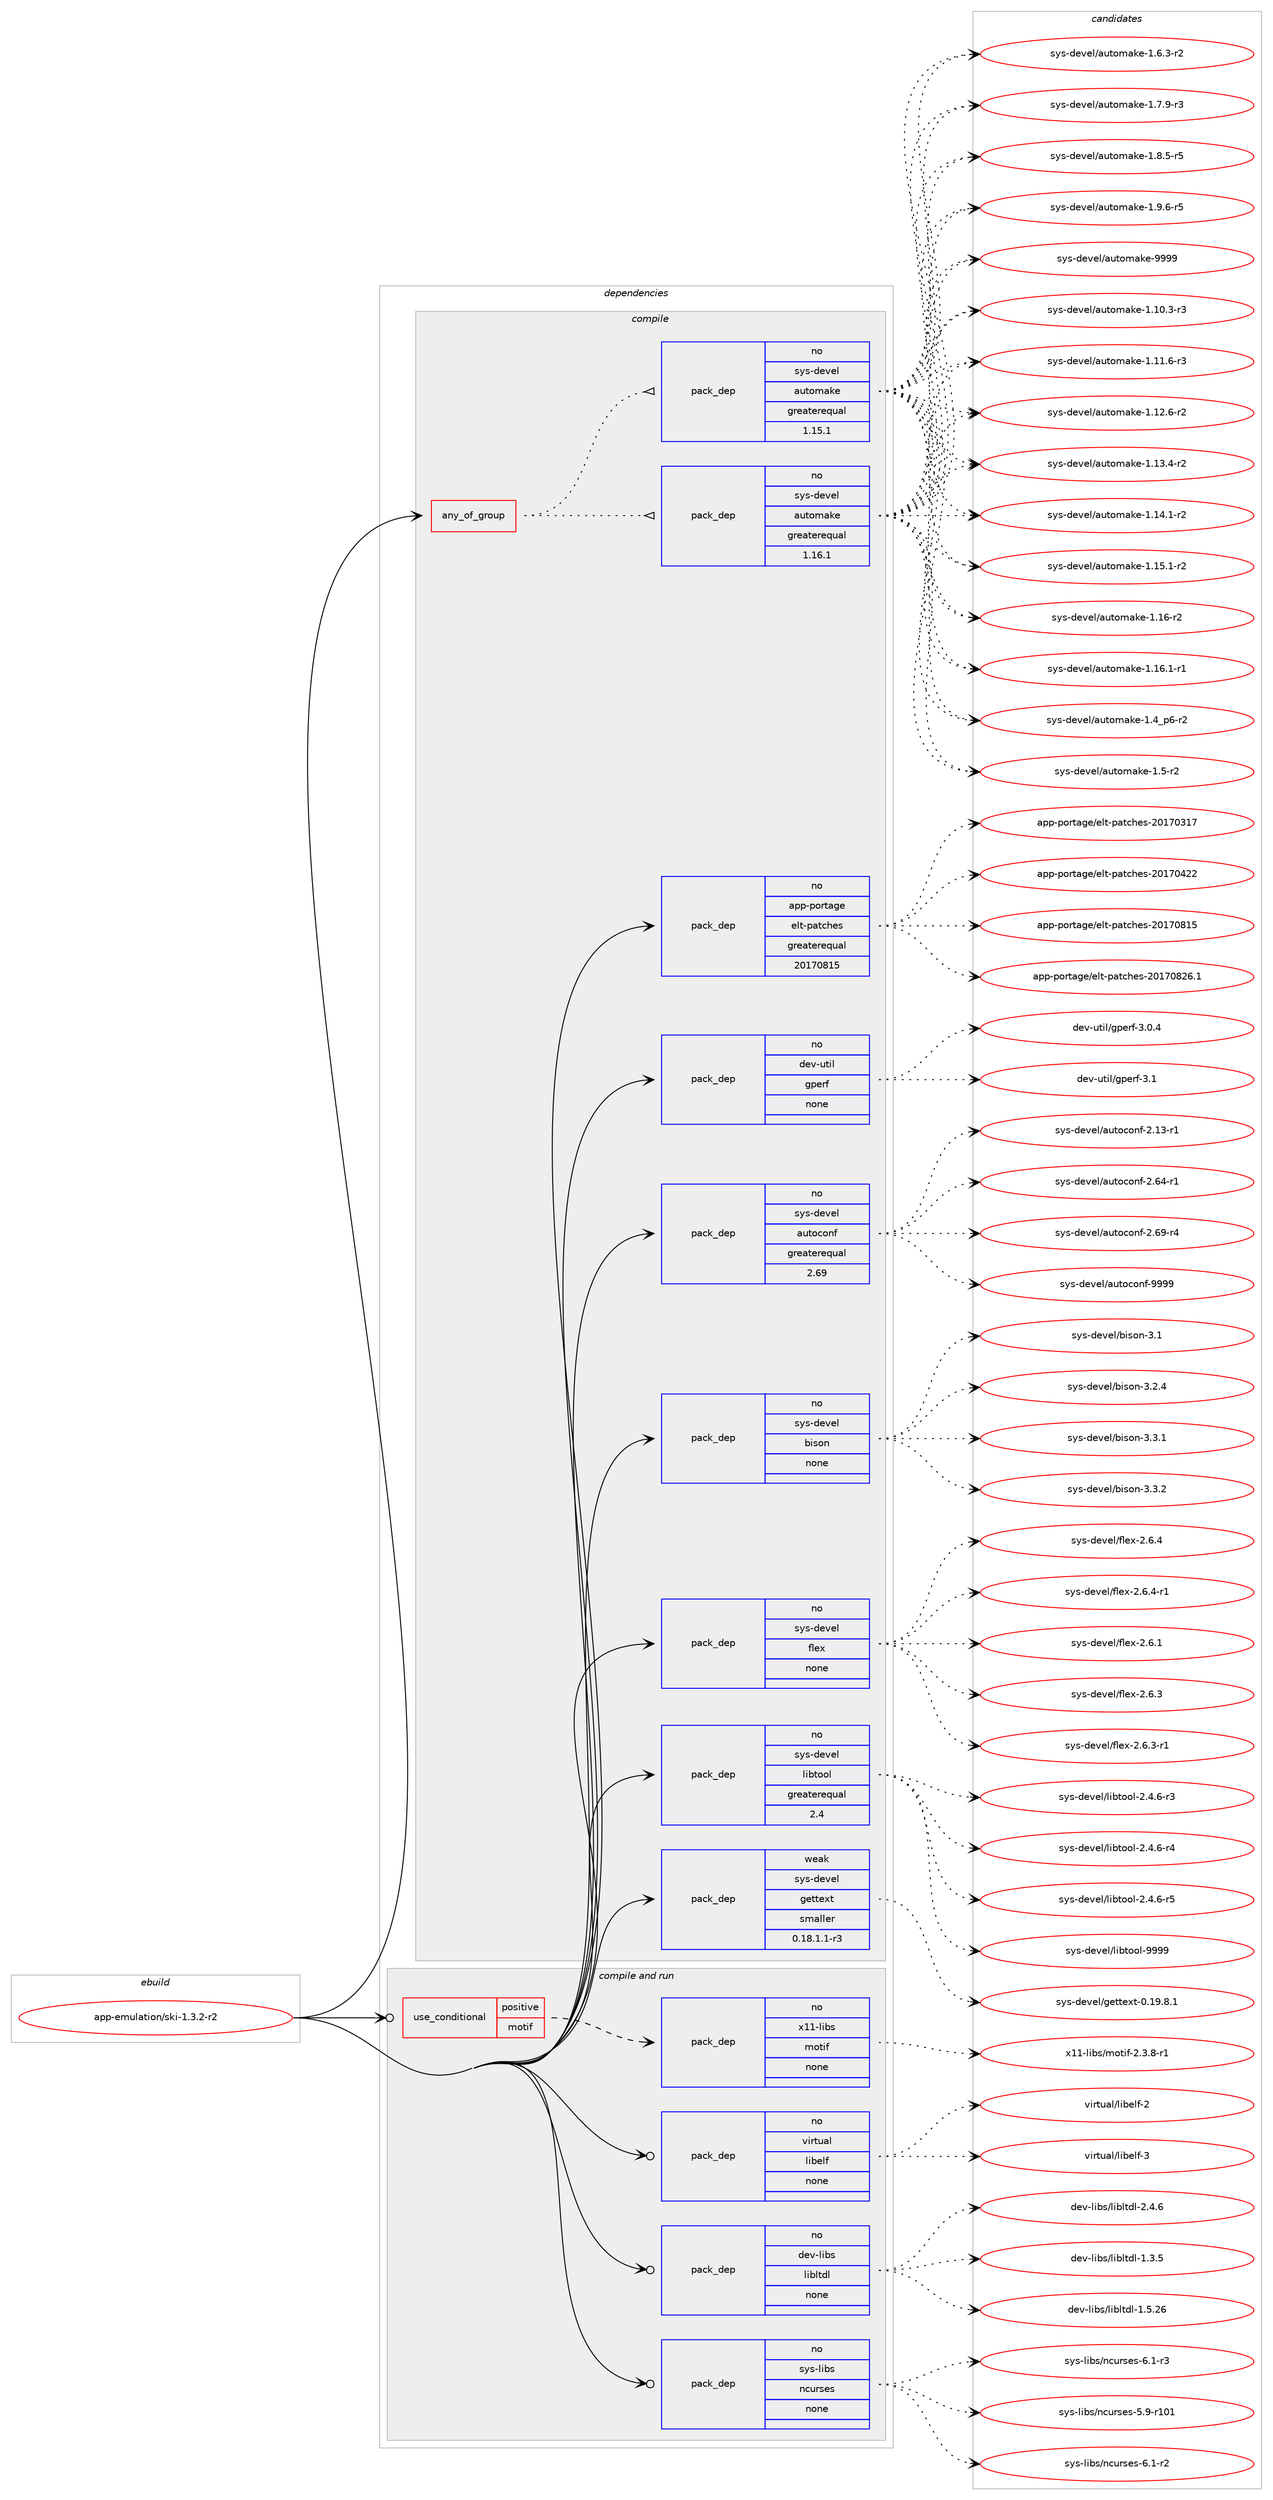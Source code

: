 digraph prolog {

# *************
# Graph options
# *************

newrank=true;
concentrate=true;
compound=true;
graph [rankdir=LR,fontname=Helvetica,fontsize=10,ranksep=1.5];#, ranksep=2.5, nodesep=0.2];
edge  [arrowhead=vee];
node  [fontname=Helvetica,fontsize=10];

# **********
# The ebuild
# **********

subgraph cluster_leftcol {
color=gray;
rank=same;
label=<<i>ebuild</i>>;
id [label="app-emulation/ski-1.3.2-r2", color=red, width=4, href="../app-emulation/ski-1.3.2-r2.svg"];
}

# ****************
# The dependencies
# ****************

subgraph cluster_midcol {
color=gray;
label=<<i>dependencies</i>>;
subgraph cluster_compile {
fillcolor="#eeeeee";
style=filled;
label=<<i>compile</i>>;
subgraph any19494 {
dependency1288438 [label=<<TABLE BORDER="0" CELLBORDER="1" CELLSPACING="0" CELLPADDING="4"><TR><TD CELLPADDING="10">any_of_group</TD></TR></TABLE>>, shape=none, color=red];subgraph pack917731 {
dependency1288439 [label=<<TABLE BORDER="0" CELLBORDER="1" CELLSPACING="0" CELLPADDING="4" WIDTH="220"><TR><TD ROWSPAN="6" CELLPADDING="30">pack_dep</TD></TR><TR><TD WIDTH="110">no</TD></TR><TR><TD>sys-devel</TD></TR><TR><TD>automake</TD></TR><TR><TD>greaterequal</TD></TR><TR><TD>1.16.1</TD></TR></TABLE>>, shape=none, color=blue];
}
dependency1288438:e -> dependency1288439:w [weight=20,style="dotted",arrowhead="oinv"];
subgraph pack917732 {
dependency1288440 [label=<<TABLE BORDER="0" CELLBORDER="1" CELLSPACING="0" CELLPADDING="4" WIDTH="220"><TR><TD ROWSPAN="6" CELLPADDING="30">pack_dep</TD></TR><TR><TD WIDTH="110">no</TD></TR><TR><TD>sys-devel</TD></TR><TR><TD>automake</TD></TR><TR><TD>greaterequal</TD></TR><TR><TD>1.15.1</TD></TR></TABLE>>, shape=none, color=blue];
}
dependency1288438:e -> dependency1288440:w [weight=20,style="dotted",arrowhead="oinv"];
}
id:e -> dependency1288438:w [weight=20,style="solid",arrowhead="vee"];
subgraph pack917733 {
dependency1288441 [label=<<TABLE BORDER="0" CELLBORDER="1" CELLSPACING="0" CELLPADDING="4" WIDTH="220"><TR><TD ROWSPAN="6" CELLPADDING="30">pack_dep</TD></TR><TR><TD WIDTH="110">no</TD></TR><TR><TD>app-portage</TD></TR><TR><TD>elt-patches</TD></TR><TR><TD>greaterequal</TD></TR><TR><TD>20170815</TD></TR></TABLE>>, shape=none, color=blue];
}
id:e -> dependency1288441:w [weight=20,style="solid",arrowhead="vee"];
subgraph pack917734 {
dependency1288442 [label=<<TABLE BORDER="0" CELLBORDER="1" CELLSPACING="0" CELLPADDING="4" WIDTH="220"><TR><TD ROWSPAN="6" CELLPADDING="30">pack_dep</TD></TR><TR><TD WIDTH="110">no</TD></TR><TR><TD>dev-util</TD></TR><TR><TD>gperf</TD></TR><TR><TD>none</TD></TR><TR><TD></TD></TR></TABLE>>, shape=none, color=blue];
}
id:e -> dependency1288442:w [weight=20,style="solid",arrowhead="vee"];
subgraph pack917735 {
dependency1288443 [label=<<TABLE BORDER="0" CELLBORDER="1" CELLSPACING="0" CELLPADDING="4" WIDTH="220"><TR><TD ROWSPAN="6" CELLPADDING="30">pack_dep</TD></TR><TR><TD WIDTH="110">no</TD></TR><TR><TD>sys-devel</TD></TR><TR><TD>autoconf</TD></TR><TR><TD>greaterequal</TD></TR><TR><TD>2.69</TD></TR></TABLE>>, shape=none, color=blue];
}
id:e -> dependency1288443:w [weight=20,style="solid",arrowhead="vee"];
subgraph pack917736 {
dependency1288444 [label=<<TABLE BORDER="0" CELLBORDER="1" CELLSPACING="0" CELLPADDING="4" WIDTH="220"><TR><TD ROWSPAN="6" CELLPADDING="30">pack_dep</TD></TR><TR><TD WIDTH="110">no</TD></TR><TR><TD>sys-devel</TD></TR><TR><TD>bison</TD></TR><TR><TD>none</TD></TR><TR><TD></TD></TR></TABLE>>, shape=none, color=blue];
}
id:e -> dependency1288444:w [weight=20,style="solid",arrowhead="vee"];
subgraph pack917737 {
dependency1288445 [label=<<TABLE BORDER="0" CELLBORDER="1" CELLSPACING="0" CELLPADDING="4" WIDTH="220"><TR><TD ROWSPAN="6" CELLPADDING="30">pack_dep</TD></TR><TR><TD WIDTH="110">no</TD></TR><TR><TD>sys-devel</TD></TR><TR><TD>flex</TD></TR><TR><TD>none</TD></TR><TR><TD></TD></TR></TABLE>>, shape=none, color=blue];
}
id:e -> dependency1288445:w [weight=20,style="solid",arrowhead="vee"];
subgraph pack917738 {
dependency1288446 [label=<<TABLE BORDER="0" CELLBORDER="1" CELLSPACING="0" CELLPADDING="4" WIDTH="220"><TR><TD ROWSPAN="6" CELLPADDING="30">pack_dep</TD></TR><TR><TD WIDTH="110">no</TD></TR><TR><TD>sys-devel</TD></TR><TR><TD>libtool</TD></TR><TR><TD>greaterequal</TD></TR><TR><TD>2.4</TD></TR></TABLE>>, shape=none, color=blue];
}
id:e -> dependency1288446:w [weight=20,style="solid",arrowhead="vee"];
subgraph pack917739 {
dependency1288447 [label=<<TABLE BORDER="0" CELLBORDER="1" CELLSPACING="0" CELLPADDING="4" WIDTH="220"><TR><TD ROWSPAN="6" CELLPADDING="30">pack_dep</TD></TR><TR><TD WIDTH="110">weak</TD></TR><TR><TD>sys-devel</TD></TR><TR><TD>gettext</TD></TR><TR><TD>smaller</TD></TR><TR><TD>0.18.1.1-r3</TD></TR></TABLE>>, shape=none, color=blue];
}
id:e -> dependency1288447:w [weight=20,style="solid",arrowhead="vee"];
}
subgraph cluster_compileandrun {
fillcolor="#eeeeee";
style=filled;
label=<<i>compile and run</i>>;
subgraph cond350685 {
dependency1288448 [label=<<TABLE BORDER="0" CELLBORDER="1" CELLSPACING="0" CELLPADDING="4"><TR><TD ROWSPAN="3" CELLPADDING="10">use_conditional</TD></TR><TR><TD>positive</TD></TR><TR><TD>motif</TD></TR></TABLE>>, shape=none, color=red];
subgraph pack917740 {
dependency1288449 [label=<<TABLE BORDER="0" CELLBORDER="1" CELLSPACING="0" CELLPADDING="4" WIDTH="220"><TR><TD ROWSPAN="6" CELLPADDING="30">pack_dep</TD></TR><TR><TD WIDTH="110">no</TD></TR><TR><TD>x11-libs</TD></TR><TR><TD>motif</TD></TR><TR><TD>none</TD></TR><TR><TD></TD></TR></TABLE>>, shape=none, color=blue];
}
dependency1288448:e -> dependency1288449:w [weight=20,style="dashed",arrowhead="vee"];
}
id:e -> dependency1288448:w [weight=20,style="solid",arrowhead="odotvee"];
subgraph pack917741 {
dependency1288450 [label=<<TABLE BORDER="0" CELLBORDER="1" CELLSPACING="0" CELLPADDING="4" WIDTH="220"><TR><TD ROWSPAN="6" CELLPADDING="30">pack_dep</TD></TR><TR><TD WIDTH="110">no</TD></TR><TR><TD>dev-libs</TD></TR><TR><TD>libltdl</TD></TR><TR><TD>none</TD></TR><TR><TD></TD></TR></TABLE>>, shape=none, color=blue];
}
id:e -> dependency1288450:w [weight=20,style="solid",arrowhead="odotvee"];
subgraph pack917742 {
dependency1288451 [label=<<TABLE BORDER="0" CELLBORDER="1" CELLSPACING="0" CELLPADDING="4" WIDTH="220"><TR><TD ROWSPAN="6" CELLPADDING="30">pack_dep</TD></TR><TR><TD WIDTH="110">no</TD></TR><TR><TD>sys-libs</TD></TR><TR><TD>ncurses</TD></TR><TR><TD>none</TD></TR><TR><TD></TD></TR></TABLE>>, shape=none, color=blue];
}
id:e -> dependency1288451:w [weight=20,style="solid",arrowhead="odotvee"];
subgraph pack917743 {
dependency1288452 [label=<<TABLE BORDER="0" CELLBORDER="1" CELLSPACING="0" CELLPADDING="4" WIDTH="220"><TR><TD ROWSPAN="6" CELLPADDING="30">pack_dep</TD></TR><TR><TD WIDTH="110">no</TD></TR><TR><TD>virtual</TD></TR><TR><TD>libelf</TD></TR><TR><TD>none</TD></TR><TR><TD></TD></TR></TABLE>>, shape=none, color=blue];
}
id:e -> dependency1288452:w [weight=20,style="solid",arrowhead="odotvee"];
}
subgraph cluster_run {
fillcolor="#eeeeee";
style=filled;
label=<<i>run</i>>;
}
}

# **************
# The candidates
# **************

subgraph cluster_choices {
rank=same;
color=gray;
label=<<i>candidates</i>>;

subgraph choice917731 {
color=black;
nodesep=1;
choice11512111545100101118101108479711711611110997107101454946494846514511451 [label="sys-devel/automake-1.10.3-r3", color=red, width=4,href="../sys-devel/automake-1.10.3-r3.svg"];
choice11512111545100101118101108479711711611110997107101454946494946544511451 [label="sys-devel/automake-1.11.6-r3", color=red, width=4,href="../sys-devel/automake-1.11.6-r3.svg"];
choice11512111545100101118101108479711711611110997107101454946495046544511450 [label="sys-devel/automake-1.12.6-r2", color=red, width=4,href="../sys-devel/automake-1.12.6-r2.svg"];
choice11512111545100101118101108479711711611110997107101454946495146524511450 [label="sys-devel/automake-1.13.4-r2", color=red, width=4,href="../sys-devel/automake-1.13.4-r2.svg"];
choice11512111545100101118101108479711711611110997107101454946495246494511450 [label="sys-devel/automake-1.14.1-r2", color=red, width=4,href="../sys-devel/automake-1.14.1-r2.svg"];
choice11512111545100101118101108479711711611110997107101454946495346494511450 [label="sys-devel/automake-1.15.1-r2", color=red, width=4,href="../sys-devel/automake-1.15.1-r2.svg"];
choice1151211154510010111810110847971171161111099710710145494649544511450 [label="sys-devel/automake-1.16-r2", color=red, width=4,href="../sys-devel/automake-1.16-r2.svg"];
choice11512111545100101118101108479711711611110997107101454946495446494511449 [label="sys-devel/automake-1.16.1-r1", color=red, width=4,href="../sys-devel/automake-1.16.1-r1.svg"];
choice115121115451001011181011084797117116111109971071014549465295112544511450 [label="sys-devel/automake-1.4_p6-r2", color=red, width=4,href="../sys-devel/automake-1.4_p6-r2.svg"];
choice11512111545100101118101108479711711611110997107101454946534511450 [label="sys-devel/automake-1.5-r2", color=red, width=4,href="../sys-devel/automake-1.5-r2.svg"];
choice115121115451001011181011084797117116111109971071014549465446514511450 [label="sys-devel/automake-1.6.3-r2", color=red, width=4,href="../sys-devel/automake-1.6.3-r2.svg"];
choice115121115451001011181011084797117116111109971071014549465546574511451 [label="sys-devel/automake-1.7.9-r3", color=red, width=4,href="../sys-devel/automake-1.7.9-r3.svg"];
choice115121115451001011181011084797117116111109971071014549465646534511453 [label="sys-devel/automake-1.8.5-r5", color=red, width=4,href="../sys-devel/automake-1.8.5-r5.svg"];
choice115121115451001011181011084797117116111109971071014549465746544511453 [label="sys-devel/automake-1.9.6-r5", color=red, width=4,href="../sys-devel/automake-1.9.6-r5.svg"];
choice115121115451001011181011084797117116111109971071014557575757 [label="sys-devel/automake-9999", color=red, width=4,href="../sys-devel/automake-9999.svg"];
dependency1288439:e -> choice11512111545100101118101108479711711611110997107101454946494846514511451:w [style=dotted,weight="100"];
dependency1288439:e -> choice11512111545100101118101108479711711611110997107101454946494946544511451:w [style=dotted,weight="100"];
dependency1288439:e -> choice11512111545100101118101108479711711611110997107101454946495046544511450:w [style=dotted,weight="100"];
dependency1288439:e -> choice11512111545100101118101108479711711611110997107101454946495146524511450:w [style=dotted,weight="100"];
dependency1288439:e -> choice11512111545100101118101108479711711611110997107101454946495246494511450:w [style=dotted,weight="100"];
dependency1288439:e -> choice11512111545100101118101108479711711611110997107101454946495346494511450:w [style=dotted,weight="100"];
dependency1288439:e -> choice1151211154510010111810110847971171161111099710710145494649544511450:w [style=dotted,weight="100"];
dependency1288439:e -> choice11512111545100101118101108479711711611110997107101454946495446494511449:w [style=dotted,weight="100"];
dependency1288439:e -> choice115121115451001011181011084797117116111109971071014549465295112544511450:w [style=dotted,weight="100"];
dependency1288439:e -> choice11512111545100101118101108479711711611110997107101454946534511450:w [style=dotted,weight="100"];
dependency1288439:e -> choice115121115451001011181011084797117116111109971071014549465446514511450:w [style=dotted,weight="100"];
dependency1288439:e -> choice115121115451001011181011084797117116111109971071014549465546574511451:w [style=dotted,weight="100"];
dependency1288439:e -> choice115121115451001011181011084797117116111109971071014549465646534511453:w [style=dotted,weight="100"];
dependency1288439:e -> choice115121115451001011181011084797117116111109971071014549465746544511453:w [style=dotted,weight="100"];
dependency1288439:e -> choice115121115451001011181011084797117116111109971071014557575757:w [style=dotted,weight="100"];
}
subgraph choice917732 {
color=black;
nodesep=1;
choice11512111545100101118101108479711711611110997107101454946494846514511451 [label="sys-devel/automake-1.10.3-r3", color=red, width=4,href="../sys-devel/automake-1.10.3-r3.svg"];
choice11512111545100101118101108479711711611110997107101454946494946544511451 [label="sys-devel/automake-1.11.6-r3", color=red, width=4,href="../sys-devel/automake-1.11.6-r3.svg"];
choice11512111545100101118101108479711711611110997107101454946495046544511450 [label="sys-devel/automake-1.12.6-r2", color=red, width=4,href="../sys-devel/automake-1.12.6-r2.svg"];
choice11512111545100101118101108479711711611110997107101454946495146524511450 [label="sys-devel/automake-1.13.4-r2", color=red, width=4,href="../sys-devel/automake-1.13.4-r2.svg"];
choice11512111545100101118101108479711711611110997107101454946495246494511450 [label="sys-devel/automake-1.14.1-r2", color=red, width=4,href="../sys-devel/automake-1.14.1-r2.svg"];
choice11512111545100101118101108479711711611110997107101454946495346494511450 [label="sys-devel/automake-1.15.1-r2", color=red, width=4,href="../sys-devel/automake-1.15.1-r2.svg"];
choice1151211154510010111810110847971171161111099710710145494649544511450 [label="sys-devel/automake-1.16-r2", color=red, width=4,href="../sys-devel/automake-1.16-r2.svg"];
choice11512111545100101118101108479711711611110997107101454946495446494511449 [label="sys-devel/automake-1.16.1-r1", color=red, width=4,href="../sys-devel/automake-1.16.1-r1.svg"];
choice115121115451001011181011084797117116111109971071014549465295112544511450 [label="sys-devel/automake-1.4_p6-r2", color=red, width=4,href="../sys-devel/automake-1.4_p6-r2.svg"];
choice11512111545100101118101108479711711611110997107101454946534511450 [label="sys-devel/automake-1.5-r2", color=red, width=4,href="../sys-devel/automake-1.5-r2.svg"];
choice115121115451001011181011084797117116111109971071014549465446514511450 [label="sys-devel/automake-1.6.3-r2", color=red, width=4,href="../sys-devel/automake-1.6.3-r2.svg"];
choice115121115451001011181011084797117116111109971071014549465546574511451 [label="sys-devel/automake-1.7.9-r3", color=red, width=4,href="../sys-devel/automake-1.7.9-r3.svg"];
choice115121115451001011181011084797117116111109971071014549465646534511453 [label="sys-devel/automake-1.8.5-r5", color=red, width=4,href="../sys-devel/automake-1.8.5-r5.svg"];
choice115121115451001011181011084797117116111109971071014549465746544511453 [label="sys-devel/automake-1.9.6-r5", color=red, width=4,href="../sys-devel/automake-1.9.6-r5.svg"];
choice115121115451001011181011084797117116111109971071014557575757 [label="sys-devel/automake-9999", color=red, width=4,href="../sys-devel/automake-9999.svg"];
dependency1288440:e -> choice11512111545100101118101108479711711611110997107101454946494846514511451:w [style=dotted,weight="100"];
dependency1288440:e -> choice11512111545100101118101108479711711611110997107101454946494946544511451:w [style=dotted,weight="100"];
dependency1288440:e -> choice11512111545100101118101108479711711611110997107101454946495046544511450:w [style=dotted,weight="100"];
dependency1288440:e -> choice11512111545100101118101108479711711611110997107101454946495146524511450:w [style=dotted,weight="100"];
dependency1288440:e -> choice11512111545100101118101108479711711611110997107101454946495246494511450:w [style=dotted,weight="100"];
dependency1288440:e -> choice11512111545100101118101108479711711611110997107101454946495346494511450:w [style=dotted,weight="100"];
dependency1288440:e -> choice1151211154510010111810110847971171161111099710710145494649544511450:w [style=dotted,weight="100"];
dependency1288440:e -> choice11512111545100101118101108479711711611110997107101454946495446494511449:w [style=dotted,weight="100"];
dependency1288440:e -> choice115121115451001011181011084797117116111109971071014549465295112544511450:w [style=dotted,weight="100"];
dependency1288440:e -> choice11512111545100101118101108479711711611110997107101454946534511450:w [style=dotted,weight="100"];
dependency1288440:e -> choice115121115451001011181011084797117116111109971071014549465446514511450:w [style=dotted,weight="100"];
dependency1288440:e -> choice115121115451001011181011084797117116111109971071014549465546574511451:w [style=dotted,weight="100"];
dependency1288440:e -> choice115121115451001011181011084797117116111109971071014549465646534511453:w [style=dotted,weight="100"];
dependency1288440:e -> choice115121115451001011181011084797117116111109971071014549465746544511453:w [style=dotted,weight="100"];
dependency1288440:e -> choice115121115451001011181011084797117116111109971071014557575757:w [style=dotted,weight="100"];
}
subgraph choice917733 {
color=black;
nodesep=1;
choice97112112451121111141169710310147101108116451129711699104101115455048495548514955 [label="app-portage/elt-patches-20170317", color=red, width=4,href="../app-portage/elt-patches-20170317.svg"];
choice97112112451121111141169710310147101108116451129711699104101115455048495548525050 [label="app-portage/elt-patches-20170422", color=red, width=4,href="../app-portage/elt-patches-20170422.svg"];
choice97112112451121111141169710310147101108116451129711699104101115455048495548564953 [label="app-portage/elt-patches-20170815", color=red, width=4,href="../app-portage/elt-patches-20170815.svg"];
choice971121124511211111411697103101471011081164511297116991041011154550484955485650544649 [label="app-portage/elt-patches-20170826.1", color=red, width=4,href="../app-portage/elt-patches-20170826.1.svg"];
dependency1288441:e -> choice97112112451121111141169710310147101108116451129711699104101115455048495548514955:w [style=dotted,weight="100"];
dependency1288441:e -> choice97112112451121111141169710310147101108116451129711699104101115455048495548525050:w [style=dotted,weight="100"];
dependency1288441:e -> choice97112112451121111141169710310147101108116451129711699104101115455048495548564953:w [style=dotted,weight="100"];
dependency1288441:e -> choice971121124511211111411697103101471011081164511297116991041011154550484955485650544649:w [style=dotted,weight="100"];
}
subgraph choice917734 {
color=black;
nodesep=1;
choice1001011184511711610510847103112101114102455146484652 [label="dev-util/gperf-3.0.4", color=red, width=4,href="../dev-util/gperf-3.0.4.svg"];
choice100101118451171161051084710311210111410245514649 [label="dev-util/gperf-3.1", color=red, width=4,href="../dev-util/gperf-3.1.svg"];
dependency1288442:e -> choice1001011184511711610510847103112101114102455146484652:w [style=dotted,weight="100"];
dependency1288442:e -> choice100101118451171161051084710311210111410245514649:w [style=dotted,weight="100"];
}
subgraph choice917735 {
color=black;
nodesep=1;
choice1151211154510010111810110847971171161119911111010245504649514511449 [label="sys-devel/autoconf-2.13-r1", color=red, width=4,href="../sys-devel/autoconf-2.13-r1.svg"];
choice1151211154510010111810110847971171161119911111010245504654524511449 [label="sys-devel/autoconf-2.64-r1", color=red, width=4,href="../sys-devel/autoconf-2.64-r1.svg"];
choice1151211154510010111810110847971171161119911111010245504654574511452 [label="sys-devel/autoconf-2.69-r4", color=red, width=4,href="../sys-devel/autoconf-2.69-r4.svg"];
choice115121115451001011181011084797117116111991111101024557575757 [label="sys-devel/autoconf-9999", color=red, width=4,href="../sys-devel/autoconf-9999.svg"];
dependency1288443:e -> choice1151211154510010111810110847971171161119911111010245504649514511449:w [style=dotted,weight="100"];
dependency1288443:e -> choice1151211154510010111810110847971171161119911111010245504654524511449:w [style=dotted,weight="100"];
dependency1288443:e -> choice1151211154510010111810110847971171161119911111010245504654574511452:w [style=dotted,weight="100"];
dependency1288443:e -> choice115121115451001011181011084797117116111991111101024557575757:w [style=dotted,weight="100"];
}
subgraph choice917736 {
color=black;
nodesep=1;
choice11512111545100101118101108479810511511111045514649 [label="sys-devel/bison-3.1", color=red, width=4,href="../sys-devel/bison-3.1.svg"];
choice115121115451001011181011084798105115111110455146504652 [label="sys-devel/bison-3.2.4", color=red, width=4,href="../sys-devel/bison-3.2.4.svg"];
choice115121115451001011181011084798105115111110455146514649 [label="sys-devel/bison-3.3.1", color=red, width=4,href="../sys-devel/bison-3.3.1.svg"];
choice115121115451001011181011084798105115111110455146514650 [label="sys-devel/bison-3.3.2", color=red, width=4,href="../sys-devel/bison-3.3.2.svg"];
dependency1288444:e -> choice11512111545100101118101108479810511511111045514649:w [style=dotted,weight="100"];
dependency1288444:e -> choice115121115451001011181011084798105115111110455146504652:w [style=dotted,weight="100"];
dependency1288444:e -> choice115121115451001011181011084798105115111110455146514649:w [style=dotted,weight="100"];
dependency1288444:e -> choice115121115451001011181011084798105115111110455146514650:w [style=dotted,weight="100"];
}
subgraph choice917737 {
color=black;
nodesep=1;
choice1151211154510010111810110847102108101120455046544649 [label="sys-devel/flex-2.6.1", color=red, width=4,href="../sys-devel/flex-2.6.1.svg"];
choice1151211154510010111810110847102108101120455046544651 [label="sys-devel/flex-2.6.3", color=red, width=4,href="../sys-devel/flex-2.6.3.svg"];
choice11512111545100101118101108471021081011204550465446514511449 [label="sys-devel/flex-2.6.3-r1", color=red, width=4,href="../sys-devel/flex-2.6.3-r1.svg"];
choice1151211154510010111810110847102108101120455046544652 [label="sys-devel/flex-2.6.4", color=red, width=4,href="../sys-devel/flex-2.6.4.svg"];
choice11512111545100101118101108471021081011204550465446524511449 [label="sys-devel/flex-2.6.4-r1", color=red, width=4,href="../sys-devel/flex-2.6.4-r1.svg"];
dependency1288445:e -> choice1151211154510010111810110847102108101120455046544649:w [style=dotted,weight="100"];
dependency1288445:e -> choice1151211154510010111810110847102108101120455046544651:w [style=dotted,weight="100"];
dependency1288445:e -> choice11512111545100101118101108471021081011204550465446514511449:w [style=dotted,weight="100"];
dependency1288445:e -> choice1151211154510010111810110847102108101120455046544652:w [style=dotted,weight="100"];
dependency1288445:e -> choice11512111545100101118101108471021081011204550465446524511449:w [style=dotted,weight="100"];
}
subgraph choice917738 {
color=black;
nodesep=1;
choice1151211154510010111810110847108105981161111111084550465246544511451 [label="sys-devel/libtool-2.4.6-r3", color=red, width=4,href="../sys-devel/libtool-2.4.6-r3.svg"];
choice1151211154510010111810110847108105981161111111084550465246544511452 [label="sys-devel/libtool-2.4.6-r4", color=red, width=4,href="../sys-devel/libtool-2.4.6-r4.svg"];
choice1151211154510010111810110847108105981161111111084550465246544511453 [label="sys-devel/libtool-2.4.6-r5", color=red, width=4,href="../sys-devel/libtool-2.4.6-r5.svg"];
choice1151211154510010111810110847108105981161111111084557575757 [label="sys-devel/libtool-9999", color=red, width=4,href="../sys-devel/libtool-9999.svg"];
dependency1288446:e -> choice1151211154510010111810110847108105981161111111084550465246544511451:w [style=dotted,weight="100"];
dependency1288446:e -> choice1151211154510010111810110847108105981161111111084550465246544511452:w [style=dotted,weight="100"];
dependency1288446:e -> choice1151211154510010111810110847108105981161111111084550465246544511453:w [style=dotted,weight="100"];
dependency1288446:e -> choice1151211154510010111810110847108105981161111111084557575757:w [style=dotted,weight="100"];
}
subgraph choice917739 {
color=black;
nodesep=1;
choice1151211154510010111810110847103101116116101120116454846495746564649 [label="sys-devel/gettext-0.19.8.1", color=red, width=4,href="../sys-devel/gettext-0.19.8.1.svg"];
dependency1288447:e -> choice1151211154510010111810110847103101116116101120116454846495746564649:w [style=dotted,weight="100"];
}
subgraph choice917740 {
color=black;
nodesep=1;
choice12049494510810598115471091111161051024550465146564511449 [label="x11-libs/motif-2.3.8-r1", color=red, width=4,href="../x11-libs/motif-2.3.8-r1.svg"];
dependency1288449:e -> choice12049494510810598115471091111161051024550465146564511449:w [style=dotted,weight="100"];
}
subgraph choice917741 {
color=black;
nodesep=1;
choice10010111845108105981154710810598108116100108454946514653 [label="dev-libs/libltdl-1.3.5", color=red, width=4,href="../dev-libs/libltdl-1.3.5.svg"];
choice1001011184510810598115471081059810811610010845494653465054 [label="dev-libs/libltdl-1.5.26", color=red, width=4,href="../dev-libs/libltdl-1.5.26.svg"];
choice10010111845108105981154710810598108116100108455046524654 [label="dev-libs/libltdl-2.4.6", color=red, width=4,href="../dev-libs/libltdl-2.4.6.svg"];
dependency1288450:e -> choice10010111845108105981154710810598108116100108454946514653:w [style=dotted,weight="100"];
dependency1288450:e -> choice1001011184510810598115471081059810811610010845494653465054:w [style=dotted,weight="100"];
dependency1288450:e -> choice10010111845108105981154710810598108116100108455046524654:w [style=dotted,weight="100"];
}
subgraph choice917742 {
color=black;
nodesep=1;
choice115121115451081059811547110991171141151011154553465745114494849 [label="sys-libs/ncurses-5.9-r101", color=red, width=4,href="../sys-libs/ncurses-5.9-r101.svg"];
choice11512111545108105981154711099117114115101115455446494511450 [label="sys-libs/ncurses-6.1-r2", color=red, width=4,href="../sys-libs/ncurses-6.1-r2.svg"];
choice11512111545108105981154711099117114115101115455446494511451 [label="sys-libs/ncurses-6.1-r3", color=red, width=4,href="../sys-libs/ncurses-6.1-r3.svg"];
dependency1288451:e -> choice115121115451081059811547110991171141151011154553465745114494849:w [style=dotted,weight="100"];
dependency1288451:e -> choice11512111545108105981154711099117114115101115455446494511450:w [style=dotted,weight="100"];
dependency1288451:e -> choice11512111545108105981154711099117114115101115455446494511451:w [style=dotted,weight="100"];
}
subgraph choice917743 {
color=black;
nodesep=1;
choice1181051141161179710847108105981011081024550 [label="virtual/libelf-2", color=red, width=4,href="../virtual/libelf-2.svg"];
choice1181051141161179710847108105981011081024551 [label="virtual/libelf-3", color=red, width=4,href="../virtual/libelf-3.svg"];
dependency1288452:e -> choice1181051141161179710847108105981011081024550:w [style=dotted,weight="100"];
dependency1288452:e -> choice1181051141161179710847108105981011081024551:w [style=dotted,weight="100"];
}
}

}
